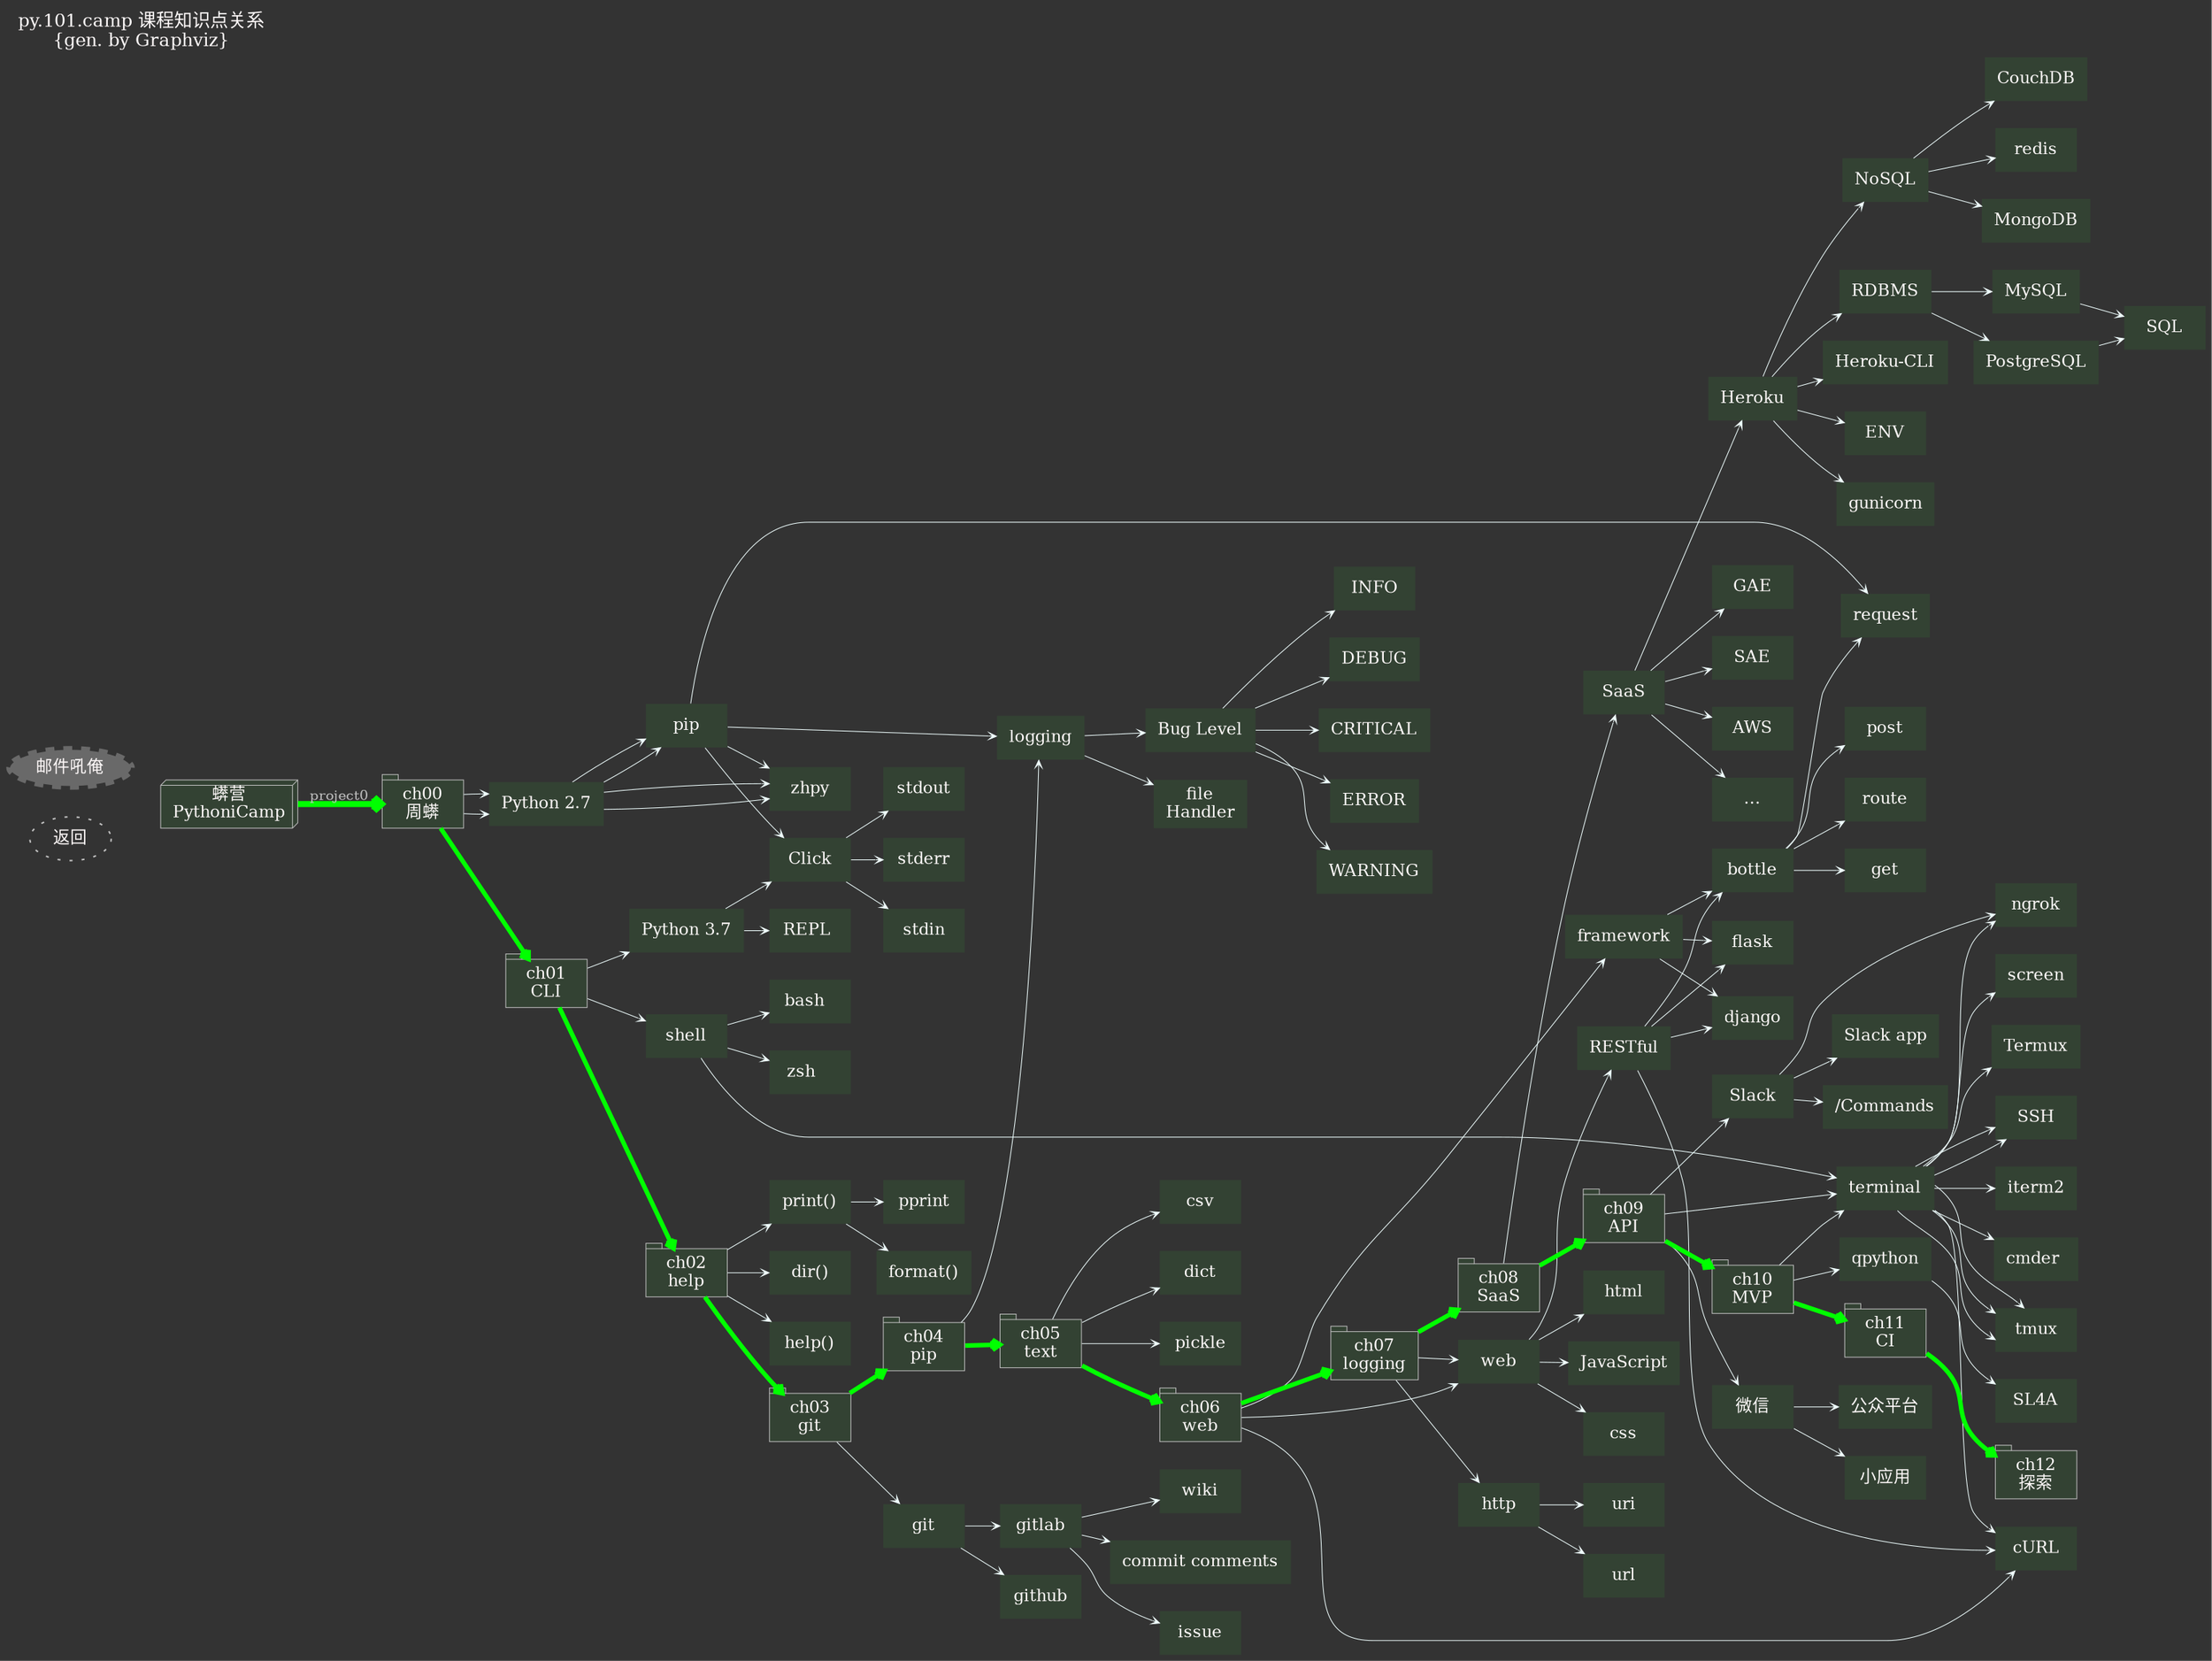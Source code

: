 digraph camp0py2map_ch10 {
/*生成命令:
$ dot -Tjpeg camp0py2map_ch10.dot -o camp0py2map_ch10.jpg -Tcmapx -o camp0py2map_ch10.map

$ python ../dotools/gen2htm4io101camp.py  -t ../dotools/tpl_idx.htm -i "py.101.camp ch10 mapping" -d camp0py2map_ch10.dot -o camp0py2map_ch10.html

$ python ../dotools/gen4dot2htm.py --neato -t ../dotools/tpl_idx.htm -i "101.pythonic learnning map-full" -d 101camp0py2map_ch11.dot -o 101camp0py2map_ch11.html

##############################################################################
#   全局设定
##############################################################################
*/
    graph [label="py.101.camp 课程知识点关系\n{gen. by Graphviz}"
        ,fontsize=12.0,fontcolor=snow
        ,labeljust="l",labelloc="t",center=1
        ,ranksep=0.1,center=1,ratio=compress
        ,rankdir=LR
        ,bgcolor="#333333"
        ];

    node[fontsize=11.0,height=0.4
        ,style="filled,setlinewidth(0.5)",fillcolor="#334233",color=gray,fontcolor=snow
        ,shape=plaintext
        ];

    edge [fontsize=9.0,fontcolor=gray
        ,color=azure
        ,arrowsize=0.5,arrowhead=vee,arrowtail=none
        ,style="setlinewidth(0.5)"
        ];

/*
##############################################################################
#   block relation
##############################################################################
*/

    PYC [label="蠎营\nPythoniCamp",shape=box3d
            ,URL="https://gitlab.com/101camp"];
    ch00  [label="ch00\n周蠎",shape=tab,URL="#"];
        py2  [label="Python 2.7" ,URL="https://www.python.org/"];
        zhpy  [label="zhpy" ,URL="https://github.com/gasolin/zhpy"];
        pip  [label="pip" ,URL="https://pypi.org/"];

    ch00->py2->{zhpy pip};

    ch00->py2->{zhpy pip};


    ch01  [label="ch01\nCLI",shape=tab,URL="#"];
        shell  [label="shell" ,URL="https://en.wikipedia.org/wiki/Shell_(computing)"];
            bash   [label="bash  ",URL="https://en.wikipedia.org/wiki/Bash_%28Unix_shell%29"];
            zsh    [label="zsh   ",URL="https://en.wikipedia.org/wiki/Z_shell"];
            iterm2 [label="iterm2",URL="https://iterm2.com"];
            cmder  [label="cmder ",URL="http://cmder.net/"];
        py3 [label="Python 3.7",URL="https://docs.python.org/3/"];
            REPL [label="REPL ",URL="https://en.wikipedia.org/wiki/Read%E2%80%93eval%E2%80%93print_loop"];

        click [label="Click",URL="https://click.palletsprojects.com/en/7.x/"];
            stdin [label="stdin",URL="https://en.wikipedia.org/wiki/Standard_streams"];
            stdout [label="stdout",URL="https://en.wikipedia.org/wiki/Standard_streams#Standard_output_(stdout)"];
            stderr [label="stderr",URL="https://en.wikipedia.org/wiki/Standard_streams#Standard_error_(stderr)"];
    ch01->{shell py3};
        shell->{bash zsh terminal};
        py3->{click REPL};
            click->{stdin stdout stderr}


    ch02  [label="ch02\nhelp",shape=tab,URL="#"];
        print [label="print()",URL="https://docs.python.org/3.7/library/functions.html#print"];
        pprint [label="pprint",URL="https://docs.python.org/3/library/pprint.html"];
        format [label="format()",URL="https://docs.python.org/3/library/stdtypes.html?highlight=format#str.format"];
        dir [label="dir()",URL="https://docs.python.org/3.7/library/functions.html#dir"];
        help [label="help()",URL="https://docs.python.org/3.7/library/functions.html#help"];

    ch02->{print help dir};
        print->{format pprint};

    ch03  [label="ch03\ngit",shape=tab,URL="#"];
        git [label="git",URL="https://git-scm.com/"];
        github [label="github",URL="https://github.com/"];
        gitlab [label="gitlab",URL="https://gitlab.com/"];
        issue [label="issue",URL="https://gitlab.com/help/user/project/issues/index.md"];
        wiki [label="wiki",URL="https://gitlab.com/help/user/project/wiki/index.md"];
        comm [label="commit comments",URL="https://gitlab.com/help/user/discussions/index.md"];
    ch03->{git};
        git->{github gitlab};
            gitlab->{issue wiki comm};

    ch04  [label="ch04\npip",shape=tab,URL="#"];
        logging [label="logging",URL="https://docs.python.org/3.7/library/logging.html"];
            fileH [label="file\nHandler",URL="https://docs.python.org/3.7/library/logging.html#handler-objects"];
            bLevel [label="Bug Level",URL="https://docs.python.org/3.7/library/logging.html#levels"];
                blCRITICAL  [label="CRITICAL",URL="#"];
                blERROR     [label="ERROR",URL="#"];
                blWARNING   [label="WARNING",URL="#"];
                blINFO      [label="INFO",URL="#"];
                blDEBUG     [label="DEBUG",URL="#"];
    ch04->{ logging};
        logging->{fileH bLevel};
            bLevel->{blCRITICAL blERROR blWARNING blINFO blDEBUG};

    ch05  [label="ch05\ntext",shape=tab,URL="#"];
        csv [label="csv",URL="https://en.wikipedia.org/wiki/Comma-separated_values"];
        dict [label="dict",URL="https://docs.python.org/3/library/stdtypes.html?highlight=dict#dict"];
        pickle [label="pickle",URL="https://docs.python.org/3.7/library/pickle.html"];
    ch05->{csv dict pickle};

    ch06  [label="ch06\nweb",shape=tab,URL="#"];
        curl [label="cURL",URL="https://curl.haxx.se/"];
        web [label="web",URL="https://en.wikipedia.org/wiki/World_Wide_Web"];
            css [label="css",URL="https://www.w3schools.com/Css/"];
            htm [label="html",URL="https://www.w3schools.com/html/"];
            js [label="JavaScript",URL="https://en.wikipedia.org/wiki/JavaScript"];
            REST [label="RESTful",URL="https://en.wikipedia.org/wiki/Representational_state_transfer"];
        fwork [label="framework",URL="https://en.wikipedia.org/wiki/Web_framework"];
            bottle [label="bottle",URL="https://bottlepy.org/"];
                flask [label="flask",URL="http://flask.pocoo.org/"];
                django [label="django",URL="https://www.djangoproject.com/"];
            route [label="route",URL="https://bottlepy.org/docs/dev/routing.html"];
            get [label="get",URL="#"];
            post [label="post",URL="#"];
            request [label="request",URL="http://docs.python-requests.org/en/master/"];
    ch06->{web fwork curl};
        fwork->{bottle flask django};
            bottle->{route get post request};
        web->{css htm REST js};
            REST->{curl bottle flask django};

    ch07  [label="ch07\nlogging",shape=tab,URL="#"];
        http [label="http",URL="https://en.wikipedia.org/wiki/Hypertext_Transfer_Protocol"];
        url [label="url",URL="https://en.wikipedia.org/wiki/Uniform_Resource_Locator"];
        uri [label="uri",URL="https://en.wikipedia.org/wiki/Uniform_Resource_Identifier"];
    ch07->{web http};
        http->{uri url};

    ch08  [label="ch08\nSaaS",shape=tab,URL="#"];
        SaaS [label="SaaS",URL="https://en.wikipedia.org/wiki/Software_as_a_service"];
            SAE [label="SAE",URL="http://www.sinacloud.com/sae.html"];
            AWS [label="AWS",URL="https://aws.amazon.com"];
            etc [label="...",URL="#"];
            Heroku [label="Heroku",URL="https://www.heroku.com/"];
                hcli [label="Heroku-CLI",URL="https://github.com/heroku/cli"];
                redis [label="redis",URL="https://redis.io/"];
                    NoSQL [label="NoSQL",URL="https://en.wikipedia.org/wiki/NoSQL"];
                        Mango [label="MongoDB",URL="https://www.mongodb.com/"];
                        Couch [label="CouchDB",URL="http://couchdb.apache.org/"];
                    RDBMS [label="RDBMS",URL="https://en.wikipedia.org/wiki/Relational_database_management_system"];
                        MySQL [label="MySQL",URL="https://www.mysql.com/"];
                        Pg [label="PostgreSQL",URL="https://www.postgresql.org/"];
                    SQL [label="SQL",URL="https://www.w3schools.com/sql/"];
                ENV [label="ENV",URL="https://www.computerhope.com/unix/uenv.htm"];
        gunicorn [label="gunicorn",URL="https://gunicorn.org/"];

    ch08->SaaS->{SAE GAE AWS Heroku etc};
        Heroku->{hcli NoSQL RDBMS ENV gunicorn};
        NoSQL->{redis Mango Couch};
        RDBMS->{MySQL Pg}->SQL;

    ch09  [label="ch09\nAPI",shape=tab,URL="#"];
        Wechat [label="微信",URL="https://mp.weixin.qq.com/"];
            wxapp [label="小应用",URL="https://developers.weixin.qq.com/miniprogram/dev/index.html"];
            wxsrv [label="公众平台",URL="https://mp.weixin.qq.com/wiki?t=resource/res_main&id=mp1445241432"];
        Slack [label="Slack",URL="https://slack.com/features"];
            Slapp [label="Slack app",URL="https://api.slack.com/tutorials/slack-apps-and-postman"];
            Slash [label="/Commands",URL="https://api.slack.com/slash-commands"];
        ngrok [label="ngrok",URL="https://api.slack.com/tutorials/tunneling-with-ngrok"];
        terminal [label="terminal",URL="https://en.wikipedia.org/wiki/Terminal_emulator"];
            tmux [label="tmux",URL="https://github.com/tmux/tmux"];
            screen [label="screen",URL="https://www.gnu.org/software/screen/"];
        

    ch09->{Wechat Slack terminal};
        Wechat->{wxapp wxsrv};
        Slack->{Slapp Slash ngrok};
        terminal->{tmux screen};

    ch10  [label="ch10\nMVP",shape=tab,URL="#"];
        Qpy [label="qpython",URL="http://www.qpython.com/"];
        SL4A [label="SL4A",URL="https://www.tutorialspoint.com/sl4a/"];
        Termux [label="Termux",URL="https://termux.com/"];
        SSH [label="SSH",URL="https://en.wikipedia.org/wiki/Secure_Shell"];

    ch10->{Qpy terminal};
        Qpy->{SL4A};
        terminal->{Termux SSH tmux};
        
    ch11  [label="ch11\nCI",shape=tab,URL="#"];


    ch12  [label="ch12\n探索",shape=tab,URL="#"];

            

/*
##############################################################################
#   global relation
##############################################################################
*/

    PYC->ch00 [label="project0",style="setlinewidth(4)",color=green];
    ch00->ch01->ch02->ch03->ch04->ch05->ch06->ch07->ch08->ch09->ch10->ch11->ch12 [label="",style="setlinewidth(3)",color=green];


    pip->{zhpy click logging request};
    terminal->{ngrok tmux iterm2 cmder curl SSH};

    mailme [label="邮件吼俺",shape=ellipse,style="filled,dashed,setlinewidth(5)"
        ,color="#333333",fillcolor=dimgray
        ,URL="mailto:101camp@googlegroups.com?subject=[101 mapping] "];

    ZQ  [label="返回\n",shape=ellipse,style="dotted"
        ,URL="https://gitlab.com/pythonicamp"];


    edge [style=invis];
    {mailme ZQ}->PYC;
    
/*
    title->ZQ;
    mailme->OBP;

    title [label="101.pythonic\n课程知识点关系\n{gen. by Graphviz}"
                URL="#"];
    

*/

}
